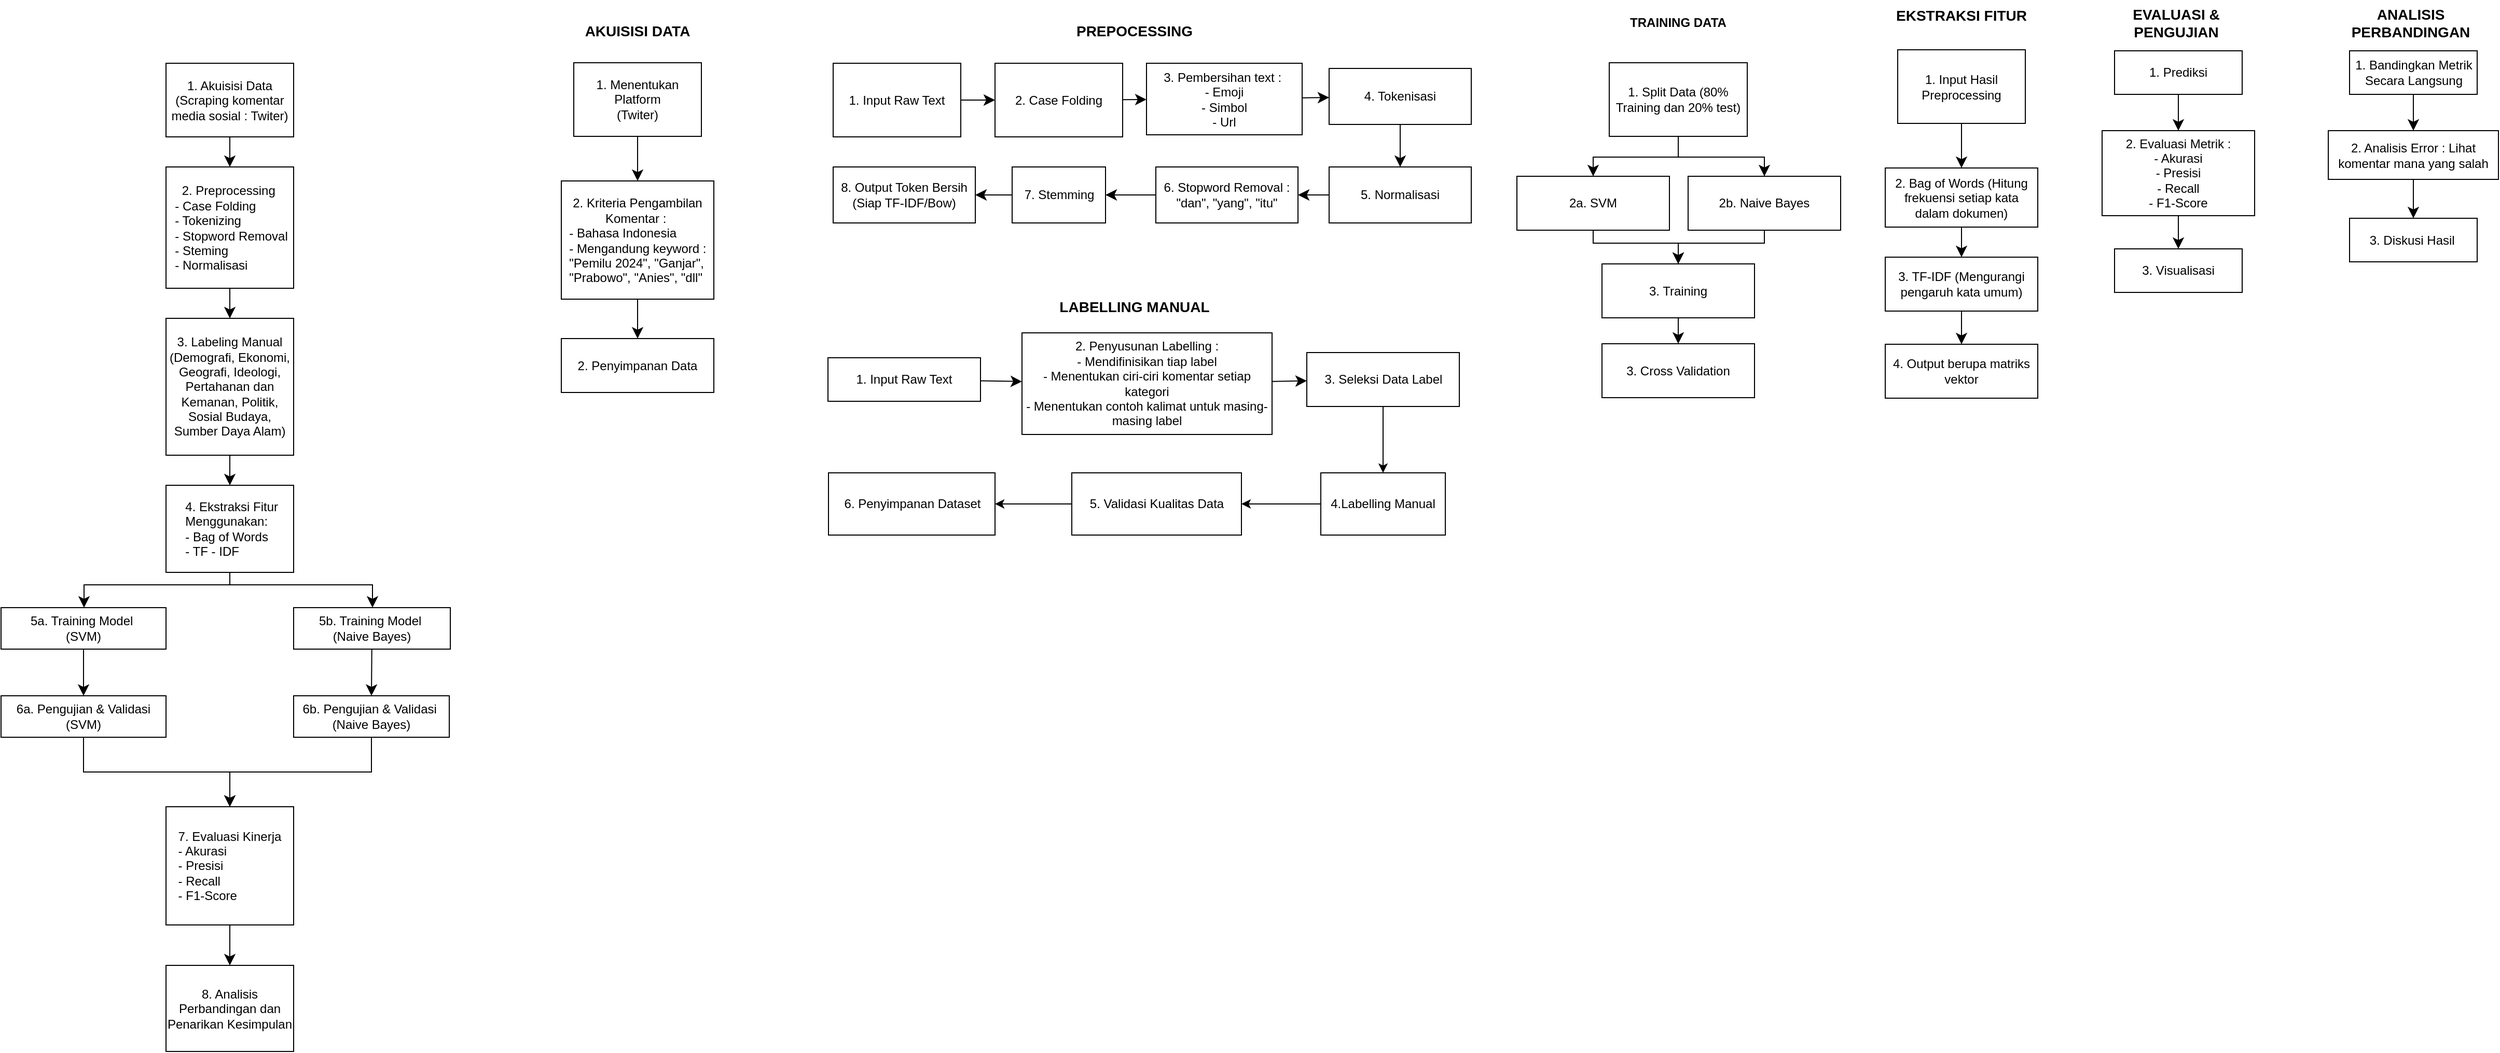 <mxfile version="27.1.4">
  <diagram name="Page-1" id="ybmzvU-VkRpQT2rDfckK">
    <mxGraphModel dx="1517" dy="1038" grid="0" gridSize="10" guides="1" tooltips="1" connect="1" arrows="1" fold="1" page="0" pageScale="1" pageWidth="850" pageHeight="1100" math="0" shadow="0">
      <root>
        <mxCell id="0" />
        <mxCell id="1" parent="0" />
        <mxCell id="gpr8LAaPaPTISccbtqsT-21" style="edgeStyle=none;curved=1;rounded=0;orthogonalLoop=1;jettySize=auto;html=1;entryX=0.5;entryY=0;entryDx=0;entryDy=0;fontSize=12;startSize=8;endSize=8;" edge="1" parent="1" source="gpr8LAaPaPTISccbtqsT-1" target="gpr8LAaPaPTISccbtqsT-2">
          <mxGeometry relative="1" as="geometry" />
        </mxCell>
        <mxCell id="gpr8LAaPaPTISccbtqsT-1" value="1. Akuisisi Data&lt;div&gt;(Scraping komentar media sosial : Twiter)&lt;/div&gt;" style="rounded=0;whiteSpace=wrap;html=1;" vertex="1" parent="1">
          <mxGeometry x="32" y="-140" width="123" height="71" as="geometry" />
        </mxCell>
        <mxCell id="gpr8LAaPaPTISccbtqsT-20" style="edgeStyle=none;curved=1;rounded=0;orthogonalLoop=1;jettySize=auto;html=1;entryX=0.5;entryY=0;entryDx=0;entryDy=0;fontSize=12;startSize=8;endSize=8;" edge="1" parent="1" source="gpr8LAaPaPTISccbtqsT-2" target="gpr8LAaPaPTISccbtqsT-3">
          <mxGeometry relative="1" as="geometry" />
        </mxCell>
        <mxCell id="gpr8LAaPaPTISccbtqsT-2" value="&amp;nbsp; &amp;nbsp; 2. Preprocessing&amp;nbsp;&lt;div&gt;&lt;div&gt;&amp;nbsp; - Case Folding&lt;/div&gt;&lt;div&gt;&amp;nbsp; - Tokenizing&lt;/div&gt;&lt;div&gt;&amp;nbsp; - Stopword Removal&lt;/div&gt;&lt;div&gt;&amp;nbsp; - Steming&lt;/div&gt;&lt;div&gt;&amp;nbsp; - Normalisasi&lt;/div&gt;&lt;/div&gt;" style="rounded=0;whiteSpace=wrap;html=1;align=left;" vertex="1" parent="1">
          <mxGeometry x="32" y="-40" width="123" height="117" as="geometry" />
        </mxCell>
        <mxCell id="gpr8LAaPaPTISccbtqsT-19" style="edgeStyle=none;curved=1;rounded=0;orthogonalLoop=1;jettySize=auto;html=1;entryX=0.5;entryY=0;entryDx=0;entryDy=0;fontSize=12;startSize=8;endSize=8;" edge="1" parent="1" source="gpr8LAaPaPTISccbtqsT-3" target="gpr8LAaPaPTISccbtqsT-4">
          <mxGeometry relative="1" as="geometry" />
        </mxCell>
        <mxCell id="gpr8LAaPaPTISccbtqsT-3" value="3. Labeling Manual&lt;div&gt;(Demografi, Ekonomi, Geografi, Ideologi, Pertahanan dan Kemanan, Politik, Sosial Budaya, Sumber Daya Alam)&lt;/div&gt;" style="rounded=0;whiteSpace=wrap;html=1;align=center;" vertex="1" parent="1">
          <mxGeometry x="32" y="106" width="123" height="132" as="geometry" />
        </mxCell>
        <mxCell id="gpr8LAaPaPTISccbtqsT-7" style="edgeStyle=orthogonalEdgeStyle;rounded=0;orthogonalLoop=1;jettySize=auto;html=1;entryX=0.5;entryY=0;entryDx=0;entryDy=0;fontSize=12;startSize=8;endSize=8;" edge="1" parent="1" source="gpr8LAaPaPTISccbtqsT-4" target="gpr8LAaPaPTISccbtqsT-5">
          <mxGeometry relative="1" as="geometry">
            <Array as="points">
              <mxPoint x="94" y="363" />
              <mxPoint x="-47" y="363" />
              <mxPoint x="-47" y="385" />
            </Array>
          </mxGeometry>
        </mxCell>
        <mxCell id="gpr8LAaPaPTISccbtqsT-4" value="&amp;nbsp; &amp;nbsp; &amp;nbsp;4. Ekstraksi Fitur&amp;nbsp; &amp;nbsp; &amp;nbsp; &amp;nbsp; &amp;nbsp;Menggunakan:&amp;nbsp;&lt;div&gt;&amp;nbsp; &amp;nbsp; &amp;nbsp;- Bag of Words&lt;/div&gt;&lt;div&gt;&amp;nbsp; &amp;nbsp; &amp;nbsp;- TF - IDF&lt;/div&gt;" style="rounded=0;whiteSpace=wrap;html=1;align=left;" vertex="1" parent="1">
          <mxGeometry x="32" y="267" width="123" height="84" as="geometry" />
        </mxCell>
        <mxCell id="gpr8LAaPaPTISccbtqsT-12" style="edgeStyle=none;curved=1;rounded=0;orthogonalLoop=1;jettySize=auto;html=1;entryX=0.5;entryY=0;entryDx=0;entryDy=0;fontSize=12;startSize=8;endSize=8;" edge="1" parent="1" source="gpr8LAaPaPTISccbtqsT-5" target="gpr8LAaPaPTISccbtqsT-9">
          <mxGeometry relative="1" as="geometry" />
        </mxCell>
        <mxCell id="gpr8LAaPaPTISccbtqsT-5" value="5a. Training Model&amp;nbsp;&lt;div&gt;(SVM)&lt;/div&gt;" style="rounded=0;whiteSpace=wrap;html=1;align=center;" vertex="1" parent="1">
          <mxGeometry x="-127" y="385" width="159" height="40" as="geometry" />
        </mxCell>
        <mxCell id="gpr8LAaPaPTISccbtqsT-13" style="edgeStyle=none;curved=1;rounded=0;orthogonalLoop=1;jettySize=auto;html=1;entryX=0.5;entryY=0;entryDx=0;entryDy=0;fontSize=12;startSize=8;endSize=8;" edge="1" parent="1" source="gpr8LAaPaPTISccbtqsT-6" target="gpr8LAaPaPTISccbtqsT-11">
          <mxGeometry relative="1" as="geometry" />
        </mxCell>
        <mxCell id="gpr8LAaPaPTISccbtqsT-6" value="5b. Training Model&amp;nbsp;&lt;div&gt;(Naive Bayes)&lt;/div&gt;" style="rounded=0;whiteSpace=wrap;html=1;align=center;" vertex="1" parent="1">
          <mxGeometry x="155" y="385" width="151" height="40" as="geometry" />
        </mxCell>
        <mxCell id="gpr8LAaPaPTISccbtqsT-8" style="edgeStyle=orthogonalEdgeStyle;rounded=0;orthogonalLoop=1;jettySize=auto;html=1;entryX=0.5;entryY=0;entryDx=0;entryDy=0;fontSize=12;startSize=8;endSize=8;exitX=0.5;exitY=1;exitDx=0;exitDy=0;" edge="1" parent="1" source="gpr8LAaPaPTISccbtqsT-4" target="gpr8LAaPaPTISccbtqsT-6">
          <mxGeometry relative="1" as="geometry">
            <mxPoint x="104" y="361" as="sourcePoint" />
            <mxPoint x="-31" y="395" as="targetPoint" />
            <Array as="points">
              <mxPoint x="94" y="363" />
              <mxPoint x="231" y="363" />
              <mxPoint x="231" y="385" />
            </Array>
          </mxGeometry>
        </mxCell>
        <mxCell id="gpr8LAaPaPTISccbtqsT-16" style="edgeStyle=orthogonalEdgeStyle;rounded=0;orthogonalLoop=1;jettySize=auto;html=1;entryX=0.5;entryY=0;entryDx=0;entryDy=0;fontSize=12;startSize=8;endSize=8;" edge="1" parent="1" source="gpr8LAaPaPTISccbtqsT-9" target="gpr8LAaPaPTISccbtqsT-14">
          <mxGeometry relative="1" as="geometry" />
        </mxCell>
        <mxCell id="gpr8LAaPaPTISccbtqsT-9" value="6a. Pengujian &amp;amp; Validasi (SVM)" style="rounded=0;whiteSpace=wrap;html=1;align=center;" vertex="1" parent="1">
          <mxGeometry x="-127" y="470" width="159" height="40" as="geometry" />
        </mxCell>
        <mxCell id="gpr8LAaPaPTISccbtqsT-17" style="edgeStyle=orthogonalEdgeStyle;rounded=0;orthogonalLoop=1;jettySize=auto;html=1;entryX=0.5;entryY=0;entryDx=0;entryDy=0;fontSize=12;startSize=8;endSize=8;" edge="1" parent="1" source="gpr8LAaPaPTISccbtqsT-11" target="gpr8LAaPaPTISccbtqsT-14">
          <mxGeometry relative="1" as="geometry" />
        </mxCell>
        <mxCell id="gpr8LAaPaPTISccbtqsT-11" value="6b. Pengujian &amp;amp; Validasi&amp;nbsp;&lt;div&gt;&lt;span style=&quot;background-color: transparent; color: light-dark(rgb(0, 0, 0), rgb(255, 255, 255));&quot;&gt;(Naive Bayes)&lt;/span&gt;&lt;/div&gt;" style="rounded=0;whiteSpace=wrap;html=1;align=center;" vertex="1" parent="1">
          <mxGeometry x="155" y="470" width="150" height="40" as="geometry" />
        </mxCell>
        <mxCell id="gpr8LAaPaPTISccbtqsT-18" style="edgeStyle=none;curved=1;rounded=0;orthogonalLoop=1;jettySize=auto;html=1;entryX=0.5;entryY=0;entryDx=0;entryDy=0;fontSize=12;startSize=8;endSize=8;" edge="1" parent="1" source="gpr8LAaPaPTISccbtqsT-14" target="gpr8LAaPaPTISccbtqsT-15">
          <mxGeometry relative="1" as="geometry" />
        </mxCell>
        <mxCell id="gpr8LAaPaPTISccbtqsT-14" value="7. Evaluasi Kinerja&lt;div style=&quot;text-align: left;&quot;&gt;- Akurasi&lt;/div&gt;&lt;div style=&quot;text-align: left;&quot;&gt;- Presisi&lt;/div&gt;&lt;div style=&quot;text-align: left;&quot;&gt;- Recall&lt;/div&gt;&lt;div style=&quot;text-align: left;&quot;&gt;- F1-Score&lt;/div&gt;" style="rounded=0;whiteSpace=wrap;html=1;align=center;" vertex="1" parent="1">
          <mxGeometry x="32" y="577" width="123" height="114" as="geometry" />
        </mxCell>
        <mxCell id="gpr8LAaPaPTISccbtqsT-15" value="8. Analisis Perbandingan dan Penarikan Kesimpulan" style="rounded=0;whiteSpace=wrap;html=1;align=center;" vertex="1" parent="1">
          <mxGeometry x="32" y="730" width="123" height="83" as="geometry" />
        </mxCell>
        <mxCell id="gpr8LAaPaPTISccbtqsT-26" style="edgeStyle=none;curved=1;rounded=0;orthogonalLoop=1;jettySize=auto;html=1;entryX=0.5;entryY=0;entryDx=0;entryDy=0;fontSize=12;startSize=8;endSize=8;" edge="1" parent="1" source="gpr8LAaPaPTISccbtqsT-22" target="gpr8LAaPaPTISccbtqsT-24">
          <mxGeometry relative="1" as="geometry" />
        </mxCell>
        <mxCell id="gpr8LAaPaPTISccbtqsT-22" value="1. Menentukan Platform&lt;div&gt;(Twiter)&lt;/div&gt;" style="rounded=0;whiteSpace=wrap;html=1;" vertex="1" parent="1">
          <mxGeometry x="425" y="-140.5" width="123" height="71" as="geometry" />
        </mxCell>
        <mxCell id="gpr8LAaPaPTISccbtqsT-27" style="edgeStyle=none;curved=1;rounded=0;orthogonalLoop=1;jettySize=auto;html=1;entryX=0.5;entryY=0;entryDx=0;entryDy=0;fontSize=12;startSize=8;endSize=8;" edge="1" parent="1" source="gpr8LAaPaPTISccbtqsT-24" target="gpr8LAaPaPTISccbtqsT-25">
          <mxGeometry relative="1" as="geometry" />
        </mxCell>
        <mxCell id="gpr8LAaPaPTISccbtqsT-24" value="2. Kriteria Pengambilan Komentar :&amp;nbsp;&lt;div style=&quot;text-align: left;&quot;&gt;&amp;nbsp; - Bahasa Indonesia&lt;/div&gt;&lt;div style=&quot;text-align: left;&quot;&gt;&amp;nbsp; - Mengandung keyword :&amp;nbsp; &amp;nbsp; &quot;Pemilu 2024&quot;, &quot;Ganjar&quot;,&amp;nbsp; &amp;nbsp; &quot;Prabowo&quot;, &quot;Anies&quot;, &quot;dll&quot;&lt;/div&gt;" style="rounded=0;whiteSpace=wrap;html=1;align=center;" vertex="1" parent="1">
          <mxGeometry x="413" y="-26.5" width="147" height="114" as="geometry" />
        </mxCell>
        <mxCell id="gpr8LAaPaPTISccbtqsT-25" value="2. Penyimpanan Data" style="rounded=0;whiteSpace=wrap;html=1;align=center;" vertex="1" parent="1">
          <mxGeometry x="413" y="125.5" width="147" height="52" as="geometry" />
        </mxCell>
        <mxCell id="gpr8LAaPaPTISccbtqsT-37" style="edgeStyle=none;curved=1;rounded=0;orthogonalLoop=1;jettySize=auto;html=1;fontSize=12;startSize=8;endSize=8;" edge="1" parent="1" source="gpr8LAaPaPTISccbtqsT-29" target="gpr8LAaPaPTISccbtqsT-30">
          <mxGeometry relative="1" as="geometry" />
        </mxCell>
        <mxCell id="gpr8LAaPaPTISccbtqsT-29" value="1. Input Raw Text" style="rounded=0;whiteSpace=wrap;html=1;" vertex="1" parent="1">
          <mxGeometry x="675" y="-140" width="123" height="71" as="geometry" />
        </mxCell>
        <mxCell id="gpr8LAaPaPTISccbtqsT-38" style="edgeStyle=none;curved=1;rounded=0;orthogonalLoop=1;jettySize=auto;html=1;fontSize=12;startSize=8;endSize=8;" edge="1" parent="1" source="gpr8LAaPaPTISccbtqsT-30" target="gpr8LAaPaPTISccbtqsT-31">
          <mxGeometry relative="1" as="geometry" />
        </mxCell>
        <mxCell id="gpr8LAaPaPTISccbtqsT-30" value="2. Case Folding" style="rounded=0;whiteSpace=wrap;html=1;" vertex="1" parent="1">
          <mxGeometry x="831" y="-140" width="123" height="71" as="geometry" />
        </mxCell>
        <mxCell id="gpr8LAaPaPTISccbtqsT-39" style="edgeStyle=none;curved=1;rounded=0;orthogonalLoop=1;jettySize=auto;html=1;fontSize=12;startSize=8;endSize=8;" edge="1" parent="1" source="gpr8LAaPaPTISccbtqsT-31" target="gpr8LAaPaPTISccbtqsT-32">
          <mxGeometry relative="1" as="geometry" />
        </mxCell>
        <mxCell id="gpr8LAaPaPTISccbtqsT-31" value="3. Pembersihan&amp;nbsp;&lt;span style=&quot;background-color: transparent; color: light-dark(rgb(0, 0, 0), rgb(255, 255, 255));&quot;&gt;text :&amp;nbsp;&lt;/span&gt;&lt;div&gt;&lt;div&gt;- Emoji&lt;/div&gt;&lt;div&gt;- Simbol&lt;/div&gt;&lt;div&gt;- Url&lt;/div&gt;&lt;/div&gt;" style="rounded=0;whiteSpace=wrap;html=1;" vertex="1" parent="1">
          <mxGeometry x="977" y="-140" width="150" height="69" as="geometry" />
        </mxCell>
        <mxCell id="gpr8LAaPaPTISccbtqsT-40" style="edgeStyle=none;curved=1;rounded=0;orthogonalLoop=1;jettySize=auto;html=1;entryX=0.5;entryY=0;entryDx=0;entryDy=0;fontSize=12;startSize=8;endSize=8;" edge="1" parent="1" source="gpr8LAaPaPTISccbtqsT-32" target="gpr8LAaPaPTISccbtqsT-33">
          <mxGeometry relative="1" as="geometry" />
        </mxCell>
        <mxCell id="gpr8LAaPaPTISccbtqsT-32" value="4. Tokenisasi" style="rounded=0;whiteSpace=wrap;html=1;" vertex="1" parent="1">
          <mxGeometry x="1153" y="-135" width="137" height="54" as="geometry" />
        </mxCell>
        <mxCell id="gpr8LAaPaPTISccbtqsT-41" style="edgeStyle=none;curved=1;rounded=0;orthogonalLoop=1;jettySize=auto;html=1;fontSize=12;startSize=8;endSize=8;" edge="1" parent="1" source="gpr8LAaPaPTISccbtqsT-33" target="gpr8LAaPaPTISccbtqsT-34">
          <mxGeometry relative="1" as="geometry" />
        </mxCell>
        <mxCell id="gpr8LAaPaPTISccbtqsT-33" value="5. Normalisasi" style="rounded=0;whiteSpace=wrap;html=1;" vertex="1" parent="1">
          <mxGeometry x="1153" y="-40" width="137" height="54" as="geometry" />
        </mxCell>
        <mxCell id="gpr8LAaPaPTISccbtqsT-42" style="edgeStyle=none;curved=1;rounded=0;orthogonalLoop=1;jettySize=auto;html=1;fontSize=12;startSize=8;endSize=8;" edge="1" parent="1" source="gpr8LAaPaPTISccbtqsT-34" target="gpr8LAaPaPTISccbtqsT-35">
          <mxGeometry relative="1" as="geometry" />
        </mxCell>
        <mxCell id="gpr8LAaPaPTISccbtqsT-34" value="6. Stopword Removal : &quot;dan&quot;, &quot;yang&quot;, &quot;itu&quot;" style="rounded=0;whiteSpace=wrap;html=1;" vertex="1" parent="1">
          <mxGeometry x="986" y="-40" width="137" height="54" as="geometry" />
        </mxCell>
        <mxCell id="gpr8LAaPaPTISccbtqsT-44" style="edgeStyle=none;curved=1;rounded=0;orthogonalLoop=1;jettySize=auto;html=1;fontSize=12;startSize=8;endSize=8;exitX=0;exitY=0.5;exitDx=0;exitDy=0;" edge="1" parent="1" source="gpr8LAaPaPTISccbtqsT-35" target="gpr8LAaPaPTISccbtqsT-36">
          <mxGeometry relative="1" as="geometry" />
        </mxCell>
        <mxCell id="p6sPaUU9TppwSgnS7HaD-1" style="edgeStyle=none;curved=1;rounded=0;orthogonalLoop=1;jettySize=auto;html=1;fontSize=12;startSize=8;endSize=8;" edge="1" parent="1" source="p6sPaUU9TppwSgnS7HaD-2" target="p6sPaUU9TppwSgnS7HaD-4">
          <mxGeometry relative="1" as="geometry" />
        </mxCell>
        <mxCell id="gpr8LAaPaPTISccbtqsT-35" value="7. Stemming" style="rounded=0;whiteSpace=wrap;html=1;" vertex="1" parent="1">
          <mxGeometry x="847.5" y="-40" width="90" height="54" as="geometry" />
        </mxCell>
        <mxCell id="p6sPaUU9TppwSgnS7HaD-2" value="1. Input Raw Text" style="rounded=0;whiteSpace=wrap;html=1;" vertex="1" parent="1">
          <mxGeometry x="670" y="144" width="147" height="42" as="geometry" />
        </mxCell>
        <mxCell id="gpr8LAaPaPTISccbtqsT-36" value="8. Output Token Bersih (Siap TF-IDF/Bow)" style="rounded=0;whiteSpace=wrap;html=1;" vertex="1" parent="1">
          <mxGeometry x="675" y="-40" width="137" height="54" as="geometry" />
        </mxCell>
        <mxCell id="p6sPaUU9TppwSgnS7HaD-3" style="edgeStyle=none;curved=1;rounded=0;orthogonalLoop=1;jettySize=auto;html=1;fontSize=12;startSize=8;endSize=8;" edge="1" parent="1" source="p6sPaUU9TppwSgnS7HaD-4" target="p6sPaUU9TppwSgnS7HaD-5">
          <mxGeometry relative="1" as="geometry" />
        </mxCell>
        <mxCell id="p6sPaUU9TppwSgnS7HaD-4" value="2. Penyusunan Labelling :&lt;div&gt;- Mendifinisikan tiap label&lt;/div&gt;&lt;div&gt;- Menentukan ciri-ciri komentar setiap kategori&lt;/div&gt;&lt;div&gt;- Menentukan contoh kalimat untuk masing-masing label&lt;/div&gt;" style="rounded=0;whiteSpace=wrap;html=1;align=center;" vertex="1" parent="1">
          <mxGeometry x="857" y="120" width="241" height="98" as="geometry" />
        </mxCell>
        <mxCell id="-6hlDB7R7LpJgAfrLC_G-3" value="" style="edgeStyle=orthogonalEdgeStyle;rounded=0;orthogonalLoop=1;jettySize=auto;html=1;" edge="1" parent="1" source="p6sPaUU9TppwSgnS7HaD-5" target="-6hlDB7R7LpJgAfrLC_G-2">
          <mxGeometry relative="1" as="geometry" />
        </mxCell>
        <mxCell id="p6sPaUU9TppwSgnS7HaD-5" value="3. Seleksi Data Label" style="rounded=0;whiteSpace=wrap;html=1;align=center;" vertex="1" parent="1">
          <mxGeometry x="1131.5" y="139" width="147" height="52" as="geometry" />
        </mxCell>
        <mxCell id="-6hlDB7R7LpJgAfrLC_G-5" value="" style="edgeStyle=orthogonalEdgeStyle;rounded=0;orthogonalLoop=1;jettySize=auto;html=1;" edge="1" parent="1" source="-6hlDB7R7LpJgAfrLC_G-2" target="-6hlDB7R7LpJgAfrLC_G-4">
          <mxGeometry relative="1" as="geometry" />
        </mxCell>
        <mxCell id="gpr8LAaPaPTISccbtqsT-45" style="edgeStyle=none;curved=1;rounded=0;orthogonalLoop=1;jettySize=auto;html=1;entryX=0.5;entryY=0;entryDx=0;entryDy=0;fontSize=12;startSize=8;endSize=8;" edge="1" source="gpr8LAaPaPTISccbtqsT-46" target="gpr8LAaPaPTISccbtqsT-48" parent="1">
          <mxGeometry relative="1" as="geometry" />
        </mxCell>
        <mxCell id="-6hlDB7R7LpJgAfrLC_G-2" value="4.Labelling Manual" style="whiteSpace=wrap;html=1;rounded=0;" vertex="1" parent="1">
          <mxGeometry x="1145" y="255" width="120" height="60" as="geometry" />
        </mxCell>
        <mxCell id="gpr8LAaPaPTISccbtqsT-46" value="1. Input Hasil Preprocessing" style="rounded=0;whiteSpace=wrap;html=1;" vertex="1" parent="1">
          <mxGeometry x="1701" y="-153" width="123" height="71" as="geometry" />
        </mxCell>
        <mxCell id="-6hlDB7R7LpJgAfrLC_G-7" value="" style="edgeStyle=orthogonalEdgeStyle;rounded=0;orthogonalLoop=1;jettySize=auto;html=1;" edge="1" parent="1" source="-6hlDB7R7LpJgAfrLC_G-4" target="-6hlDB7R7LpJgAfrLC_G-6">
          <mxGeometry relative="1" as="geometry" />
        </mxCell>
        <mxCell id="gpr8LAaPaPTISccbtqsT-47" style="edgeStyle=none;curved=1;rounded=0;orthogonalLoop=1;jettySize=auto;html=1;entryX=0.5;entryY=0;entryDx=0;entryDy=0;fontSize=12;startSize=8;endSize=8;" edge="1" source="gpr8LAaPaPTISccbtqsT-48" target="gpr8LAaPaPTISccbtqsT-49" parent="1">
          <mxGeometry relative="1" as="geometry" />
        </mxCell>
        <mxCell id="-6hlDB7R7LpJgAfrLC_G-4" value="&lt;div style=&quot;line-height: 160%;&quot;&gt;5. Validasi Kualitas Data&lt;/div&gt;" style="whiteSpace=wrap;html=1;rounded=0;" vertex="1" parent="1">
          <mxGeometry x="905" y="255" width="163.5" height="60" as="geometry" />
        </mxCell>
        <mxCell id="gpr8LAaPaPTISccbtqsT-48" value="2. Bag of Words (Hitung frekuensi setiap kata dalam dokumen)" style="rounded=0;whiteSpace=wrap;html=1;align=center;" vertex="1" parent="1">
          <mxGeometry x="1689" y="-39" width="147" height="57" as="geometry" />
        </mxCell>
        <mxCell id="-6hlDB7R7LpJgAfrLC_G-6" value="6. Penyimpanan Dataset" style="whiteSpace=wrap;html=1;rounded=0;" vertex="1" parent="1">
          <mxGeometry x="670.5" y="255" width="160.5" height="60" as="geometry" />
        </mxCell>
        <mxCell id="gpr8LAaPaPTISccbtqsT-51" style="edgeStyle=none;curved=1;rounded=0;orthogonalLoop=1;jettySize=auto;html=1;entryX=0.5;entryY=0;entryDx=0;entryDy=0;fontSize=12;startSize=8;endSize=8;" edge="1" parent="1" source="gpr8LAaPaPTISccbtqsT-49" target="gpr8LAaPaPTISccbtqsT-50">
          <mxGeometry relative="1" as="geometry" />
        </mxCell>
        <mxCell id="gpr8LAaPaPTISccbtqsT-49" value="3. TF-IDF (Mengurangi pengaruh kata umum)" style="rounded=0;whiteSpace=wrap;html=1;align=center;" vertex="1" parent="1">
          <mxGeometry x="1689" y="47" width="147" height="52" as="geometry" />
        </mxCell>
        <mxCell id="gpr8LAaPaPTISccbtqsT-50" value="4. Output berupa matriks vektor" style="rounded=0;whiteSpace=wrap;html=1;align=center;" vertex="1" parent="1">
          <mxGeometry x="1689" y="131" width="147" height="52" as="geometry" />
        </mxCell>
        <mxCell id="gpr8LAaPaPTISccbtqsT-52" style="edgeStyle=orthogonalEdgeStyle;rounded=0;orthogonalLoop=1;jettySize=auto;html=1;entryX=0.5;entryY=0;entryDx=0;entryDy=0;fontSize=12;startSize=8;endSize=8;" edge="1" source="gpr8LAaPaPTISccbtqsT-53" target="gpr8LAaPaPTISccbtqsT-55" parent="1">
          <mxGeometry relative="1" as="geometry" />
        </mxCell>
        <mxCell id="-6hlDB7R7LpJgAfrLC_G-8" value="&lt;b&gt;&lt;font style=&quot;font-size: 14px;&quot;&gt;AKUISISI DATA&lt;/font&gt;&lt;/b&gt;" style="text;strokeColor=none;align=center;fillColor=none;html=1;verticalAlign=middle;whiteSpace=wrap;rounded=0;" vertex="1" parent="1">
          <mxGeometry x="420" y="-186" width="133" height="30" as="geometry" />
        </mxCell>
        <mxCell id="gpr8LAaPaPTISccbtqsT-59" style="edgeStyle=orthogonalEdgeStyle;rounded=0;orthogonalLoop=1;jettySize=auto;html=1;entryX=0.5;entryY=0;entryDx=0;entryDy=0;fontSize=12;startSize=8;endSize=8;" edge="1" parent="1" source="gpr8LAaPaPTISccbtqsT-53" target="gpr8LAaPaPTISccbtqsT-57">
          <mxGeometry relative="1" as="geometry" />
        </mxCell>
        <mxCell id="-6hlDB7R7LpJgAfrLC_G-9" value="&lt;b&gt;&lt;font style=&quot;font-size: 14px;&quot;&gt;PREPOCESSING&lt;/font&gt;&lt;/b&gt;" style="text;strokeColor=none;align=center;fillColor=none;html=1;verticalAlign=middle;whiteSpace=wrap;rounded=0;" vertex="1" parent="1">
          <mxGeometry x="899" y="-186" width="133" height="30" as="geometry" />
        </mxCell>
        <mxCell id="gpr8LAaPaPTISccbtqsT-53" value="1. Split Data (80% Training dan 20% test)" style="rounded=0;whiteSpace=wrap;html=1;" vertex="1" parent="1">
          <mxGeometry x="1423" y="-140.5" width="133" height="71" as="geometry" />
        </mxCell>
        <mxCell id="-6hlDB7R7LpJgAfrLC_G-10" value="&lt;b&gt;&lt;font style=&quot;font-size: 14px;&quot;&gt;LABELLING MANUAL&lt;/font&gt;&lt;/b&gt;" style="text;strokeColor=none;align=center;fillColor=none;html=1;verticalAlign=middle;whiteSpace=wrap;rounded=0;" vertex="1" parent="1">
          <mxGeometry x="867" y="80" width="197" height="30" as="geometry" />
        </mxCell>
        <mxCell id="gpr8LAaPaPTISccbtqsT-61" style="edgeStyle=orthogonalEdgeStyle;rounded=0;orthogonalLoop=1;jettySize=auto;html=1;entryX=0.5;entryY=0;entryDx=0;entryDy=0;fontSize=12;startSize=8;endSize=8;" edge="1" parent="1" source="gpr8LAaPaPTISccbtqsT-55" target="gpr8LAaPaPTISccbtqsT-58">
          <mxGeometry relative="1" as="geometry">
            <Array as="points">
              <mxPoint x="1408" y="33.5" />
              <mxPoint x="1490" y="33.5" />
            </Array>
          </mxGeometry>
        </mxCell>
        <mxCell id="gpr8LAaPaPTISccbtqsT-55" value="2a. SVM" style="rounded=0;whiteSpace=wrap;html=1;align=center;" vertex="1" parent="1">
          <mxGeometry x="1334" y="-31" width="147" height="52" as="geometry" />
        </mxCell>
        <mxCell id="gpr8LAaPaPTISccbtqsT-62" style="edgeStyle=orthogonalEdgeStyle;rounded=0;orthogonalLoop=1;jettySize=auto;html=1;entryX=0.5;entryY=0;entryDx=0;entryDy=0;fontSize=12;startSize=8;endSize=8;" edge="1" parent="1" source="gpr8LAaPaPTISccbtqsT-57" target="gpr8LAaPaPTISccbtqsT-58">
          <mxGeometry relative="1" as="geometry">
            <Array as="points">
              <mxPoint x="1573" y="33.5" />
              <mxPoint x="1490" y="33.5" />
            </Array>
          </mxGeometry>
        </mxCell>
        <mxCell id="gpr8LAaPaPTISccbtqsT-57" value="2b. Naive Bayes" style="rounded=0;whiteSpace=wrap;html=1;align=center;" vertex="1" parent="1">
          <mxGeometry x="1499" y="-31" width="147" height="52" as="geometry" />
        </mxCell>
        <mxCell id="gpr8LAaPaPTISccbtqsT-63" style="edgeStyle=none;curved=1;rounded=0;orthogonalLoop=1;jettySize=auto;html=1;entryX=0.5;entryY=0;entryDx=0;entryDy=0;fontSize=12;startSize=8;endSize=8;" edge="1" parent="1" source="gpr8LAaPaPTISccbtqsT-58" target="gpr8LAaPaPTISccbtqsT-60">
          <mxGeometry relative="1" as="geometry" />
        </mxCell>
        <mxCell id="gpr8LAaPaPTISccbtqsT-58" value="3. Training" style="rounded=0;whiteSpace=wrap;html=1;align=center;" vertex="1" parent="1">
          <mxGeometry x="1416" y="53.5" width="147" height="52" as="geometry" />
        </mxCell>
        <mxCell id="gpr8LAaPaPTISccbtqsT-60" value="3. Cross Validation" style="rounded=0;whiteSpace=wrap;html=1;align=center;" vertex="1" parent="1">
          <mxGeometry x="1416" y="130.5" width="147" height="52" as="geometry" />
        </mxCell>
        <mxCell id="gpr8LAaPaPTISccbtqsT-64" value="&lt;font style=&quot;font-size: 14px;&quot;&gt;&lt;b&gt;EKSTRAKSI FITUR&lt;/b&gt;&lt;/font&gt;" style="text;strokeColor=none;align=center;fillColor=none;html=1;verticalAlign=middle;whiteSpace=wrap;rounded=0;" vertex="1" parent="1">
          <mxGeometry x="1696" y="-201" width="133" height="30" as="geometry" />
        </mxCell>
        <mxCell id="gpr8LAaPaPTISccbtqsT-65" value="&lt;div style=&quot;&quot;&gt;&lt;b style=&quot;background-color: transparent; color: light-dark(rgb(0, 0, 0), rgb(255, 255, 255));&quot;&gt;TRAINING DATA&lt;/b&gt;&lt;/div&gt;" style="text;strokeColor=none;align=center;fillColor=none;html=1;verticalAlign=middle;whiteSpace=wrap;rounded=0;" vertex="1" parent="1">
          <mxGeometry x="1423" y="-194" width="133" height="30" as="geometry" />
        </mxCell>
        <mxCell id="gpr8LAaPaPTISccbtqsT-66" style="edgeStyle=none;curved=1;rounded=0;orthogonalLoop=1;jettySize=auto;html=1;entryX=0.5;entryY=0;entryDx=0;entryDy=0;fontSize=12;startSize=8;endSize=8;" edge="1" source="gpr8LAaPaPTISccbtqsT-67" target="gpr8LAaPaPTISccbtqsT-69" parent="1">
          <mxGeometry relative="1" as="geometry" />
        </mxCell>
        <mxCell id="gpr8LAaPaPTISccbtqsT-67" value="1. Prediksi" style="rounded=0;whiteSpace=wrap;html=1;" vertex="1" parent="1">
          <mxGeometry x="1910" y="-152" width="123" height="42" as="geometry" />
        </mxCell>
        <mxCell id="gpr8LAaPaPTISccbtqsT-68" style="edgeStyle=none;curved=1;rounded=0;orthogonalLoop=1;jettySize=auto;html=1;entryX=0.5;entryY=0;entryDx=0;entryDy=0;fontSize=12;startSize=8;endSize=8;" edge="1" source="gpr8LAaPaPTISccbtqsT-69" target="gpr8LAaPaPTISccbtqsT-71" parent="1">
          <mxGeometry relative="1" as="geometry" />
        </mxCell>
        <mxCell id="gpr8LAaPaPTISccbtqsT-69" value="2. Evaluasi Metrik :&lt;br&gt;- Akurasi&lt;br&gt;- Presisi&lt;div&gt;- Recall&lt;/div&gt;&lt;div&gt;- F1-Score&lt;/div&gt;" style="rounded=0;whiteSpace=wrap;html=1;align=center;" vertex="1" parent="1">
          <mxGeometry x="1898" y="-75" width="147" height="82" as="geometry" />
        </mxCell>
        <mxCell id="gpr8LAaPaPTISccbtqsT-71" value="3. Visualisasi" style="rounded=0;whiteSpace=wrap;html=1;align=center;" vertex="1" parent="1">
          <mxGeometry x="1910" y="39" width="123" height="42" as="geometry" />
        </mxCell>
        <mxCell id="gpr8LAaPaPTISccbtqsT-73" value="&lt;font style=&quot;font-size: 14px;&quot;&gt;&lt;b&gt;EVALUASI &amp;amp; PENGUJIAN&lt;/b&gt;&lt;/font&gt;" style="text;strokeColor=none;align=center;fillColor=none;html=1;verticalAlign=middle;whiteSpace=wrap;rounded=0;" vertex="1" parent="1">
          <mxGeometry x="1905" y="-194" width="129" height="30" as="geometry" />
        </mxCell>
        <mxCell id="gpr8LAaPaPTISccbtqsT-80" style="edgeStyle=none;curved=1;rounded=0;orthogonalLoop=1;jettySize=auto;html=1;entryX=0.5;entryY=0;entryDx=0;entryDy=0;fontSize=12;startSize=8;endSize=8;" edge="1" source="gpr8LAaPaPTISccbtqsT-81" target="gpr8LAaPaPTISccbtqsT-83" parent="1">
          <mxGeometry relative="1" as="geometry" />
        </mxCell>
        <mxCell id="gpr8LAaPaPTISccbtqsT-81" value="1. Bandingkan Metrik Secara Langsung" style="rounded=0;whiteSpace=wrap;html=1;" vertex="1" parent="1">
          <mxGeometry x="2136.5" y="-152" width="123" height="42" as="geometry" />
        </mxCell>
        <mxCell id="gpr8LAaPaPTISccbtqsT-82" style="edgeStyle=none;curved=1;rounded=0;orthogonalLoop=1;jettySize=auto;html=1;entryX=0.5;entryY=0;entryDx=0;entryDy=0;fontSize=12;startSize=8;endSize=8;" edge="1" source="gpr8LAaPaPTISccbtqsT-83" target="gpr8LAaPaPTISccbtqsT-84" parent="1">
          <mxGeometry relative="1" as="geometry" />
        </mxCell>
        <mxCell id="gpr8LAaPaPTISccbtqsT-83" value="2. Analisis Error : Lihat komentar mana yang salah" style="rounded=0;whiteSpace=wrap;html=1;align=center;" vertex="1" parent="1">
          <mxGeometry x="2116" y="-75" width="164" height="47" as="geometry" />
        </mxCell>
        <mxCell id="gpr8LAaPaPTISccbtqsT-84" value="3. Diskusi Hasil&amp;nbsp;" style="rounded=0;whiteSpace=wrap;html=1;align=center;" vertex="1" parent="1">
          <mxGeometry x="2136.5" y="9.5" width="123" height="42" as="geometry" />
        </mxCell>
        <mxCell id="gpr8LAaPaPTISccbtqsT-85" value="&lt;span style=&quot;font-size: 14px;&quot;&gt;&lt;b&gt;ANALISIS PERBANDINGAN&lt;/b&gt;&lt;/span&gt;" style="text;strokeColor=none;align=center;fillColor=none;html=1;verticalAlign=middle;whiteSpace=wrap;rounded=0;" vertex="1" parent="1">
          <mxGeometry x="2130.5" y="-194" width="129" height="30" as="geometry" />
        </mxCell>
      </root>
    </mxGraphModel>
  </diagram>
</mxfile>

